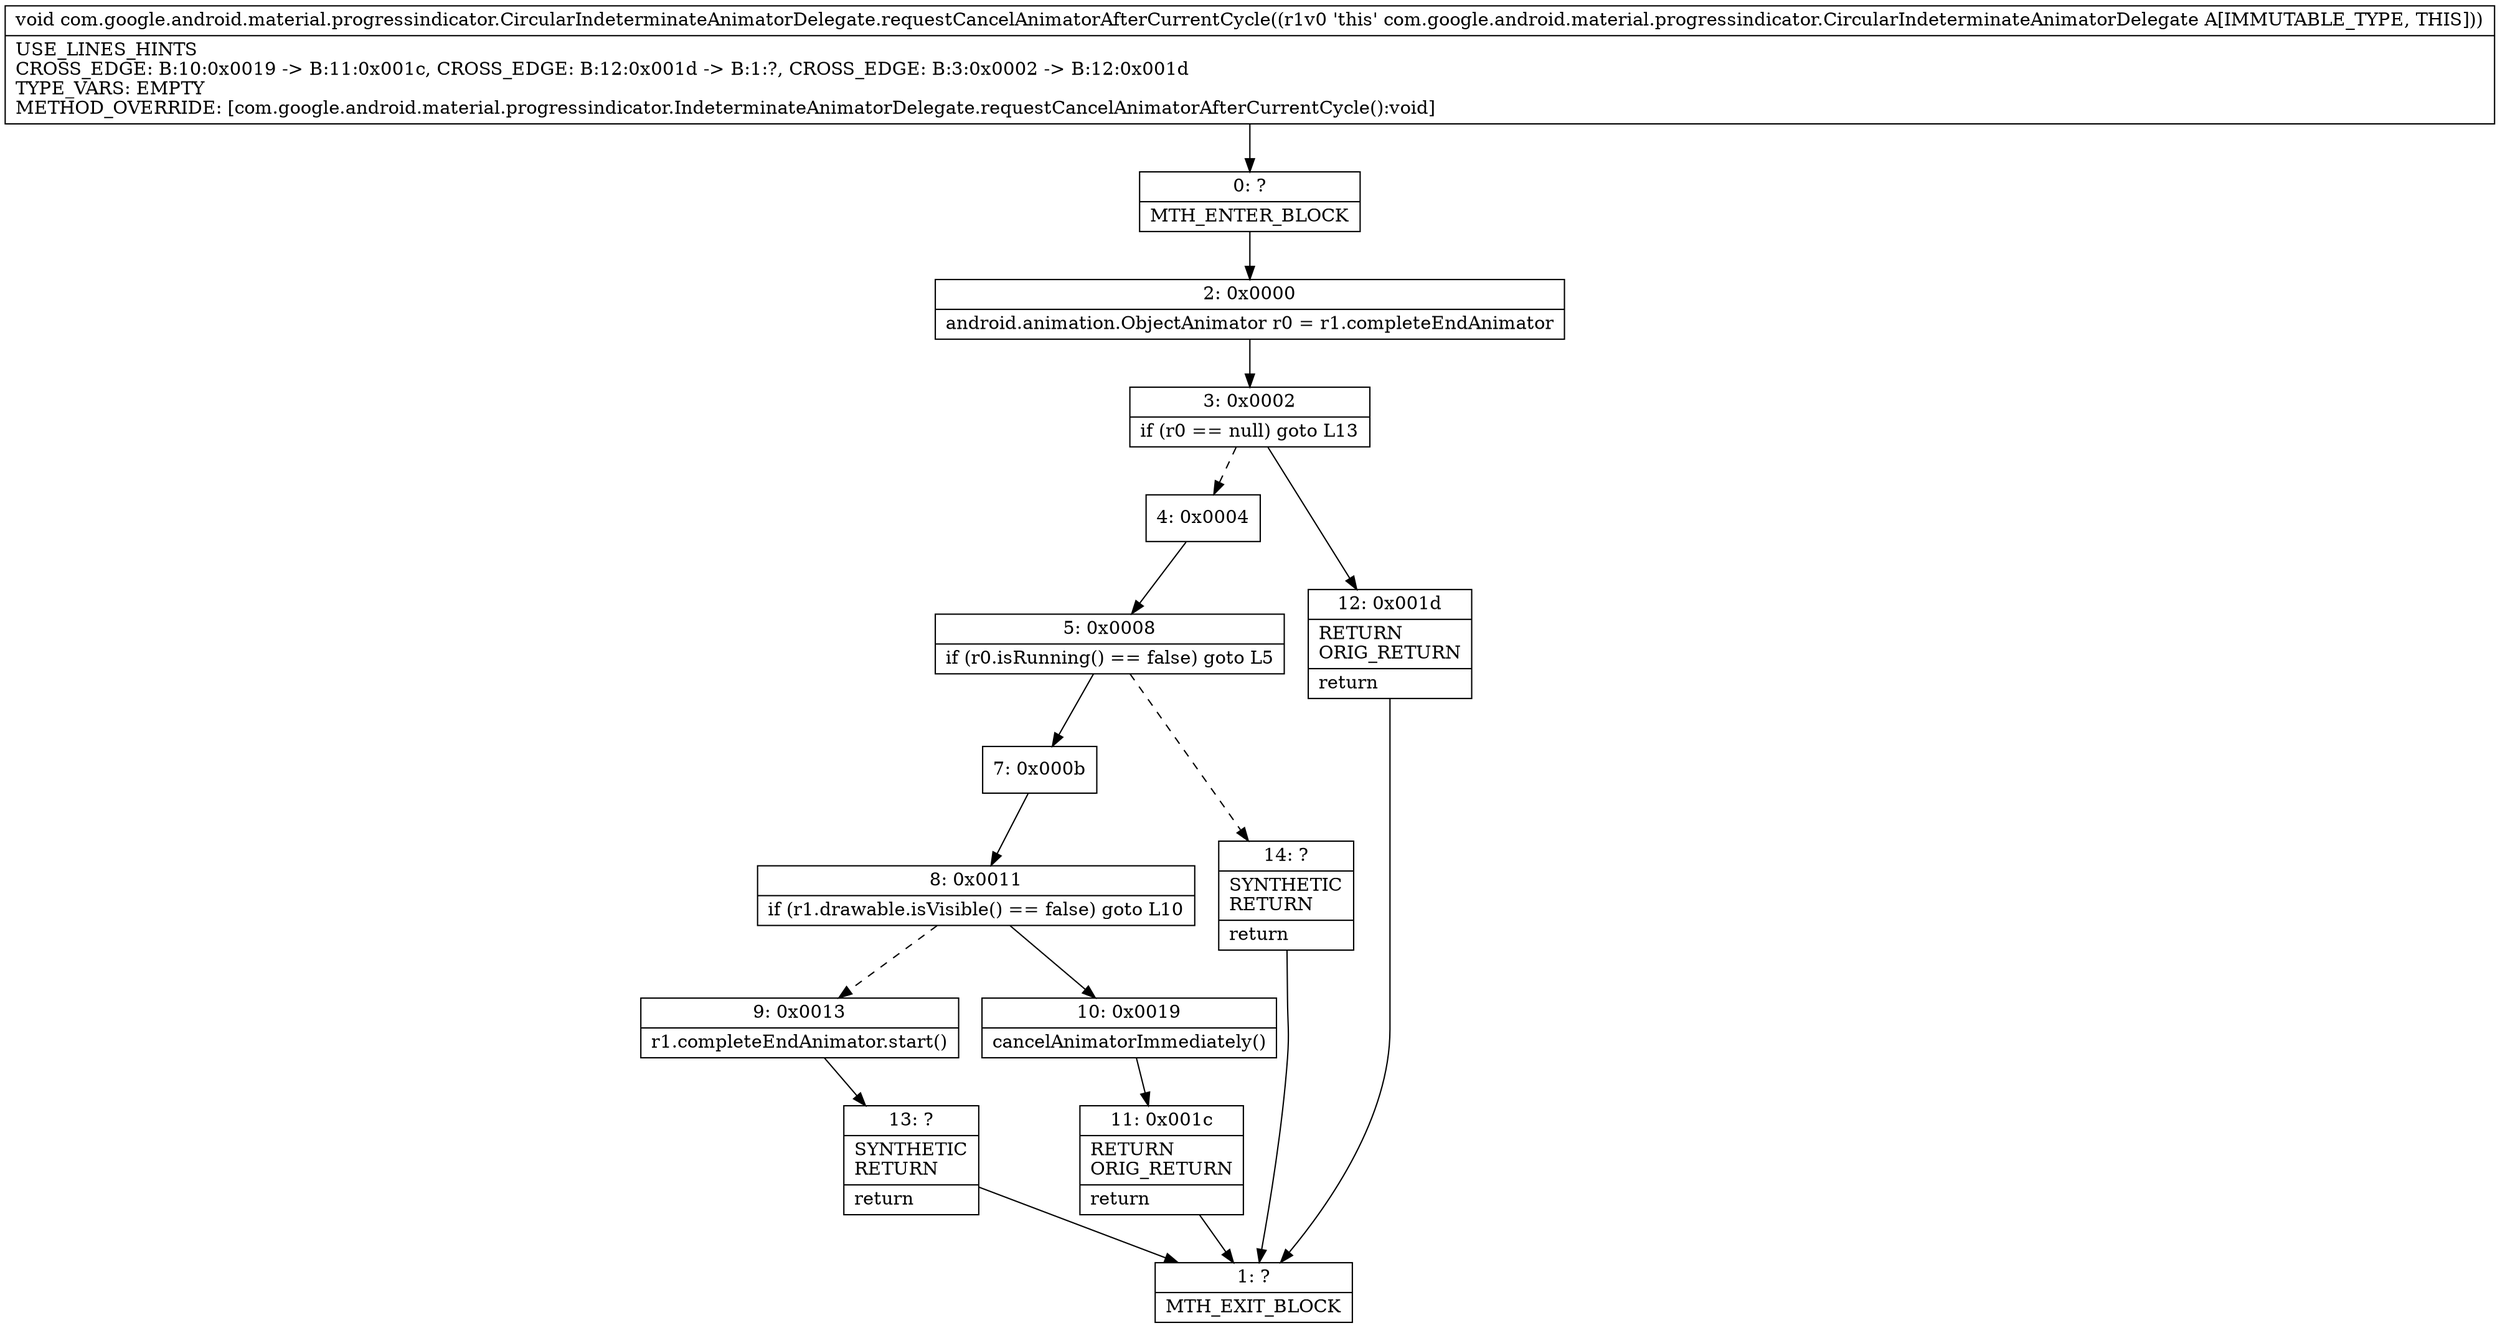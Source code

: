 digraph "CFG forcom.google.android.material.progressindicator.CircularIndeterminateAnimatorDelegate.requestCancelAnimatorAfterCurrentCycle()V" {
Node_0 [shape=record,label="{0\:\ ?|MTH_ENTER_BLOCK\l}"];
Node_2 [shape=record,label="{2\:\ 0x0000|android.animation.ObjectAnimator r0 = r1.completeEndAnimator\l}"];
Node_3 [shape=record,label="{3\:\ 0x0002|if (r0 == null) goto L13\l}"];
Node_4 [shape=record,label="{4\:\ 0x0004}"];
Node_5 [shape=record,label="{5\:\ 0x0008|if (r0.isRunning() == false) goto L5\l}"];
Node_7 [shape=record,label="{7\:\ 0x000b}"];
Node_8 [shape=record,label="{8\:\ 0x0011|if (r1.drawable.isVisible() == false) goto L10\l}"];
Node_9 [shape=record,label="{9\:\ 0x0013|r1.completeEndAnimator.start()\l}"];
Node_13 [shape=record,label="{13\:\ ?|SYNTHETIC\lRETURN\l|return\l}"];
Node_1 [shape=record,label="{1\:\ ?|MTH_EXIT_BLOCK\l}"];
Node_10 [shape=record,label="{10\:\ 0x0019|cancelAnimatorImmediately()\l}"];
Node_11 [shape=record,label="{11\:\ 0x001c|RETURN\lORIG_RETURN\l|return\l}"];
Node_14 [shape=record,label="{14\:\ ?|SYNTHETIC\lRETURN\l|return\l}"];
Node_12 [shape=record,label="{12\:\ 0x001d|RETURN\lORIG_RETURN\l|return\l}"];
MethodNode[shape=record,label="{void com.google.android.material.progressindicator.CircularIndeterminateAnimatorDelegate.requestCancelAnimatorAfterCurrentCycle((r1v0 'this' com.google.android.material.progressindicator.CircularIndeterminateAnimatorDelegate A[IMMUTABLE_TYPE, THIS]))  | USE_LINES_HINTS\lCROSS_EDGE: B:10:0x0019 \-\> B:11:0x001c, CROSS_EDGE: B:12:0x001d \-\> B:1:?, CROSS_EDGE: B:3:0x0002 \-\> B:12:0x001d\lTYPE_VARS: EMPTY\lMETHOD_OVERRIDE: [com.google.android.material.progressindicator.IndeterminateAnimatorDelegate.requestCancelAnimatorAfterCurrentCycle():void]\l}"];
MethodNode -> Node_0;Node_0 -> Node_2;
Node_2 -> Node_3;
Node_3 -> Node_4[style=dashed];
Node_3 -> Node_12;
Node_4 -> Node_5;
Node_5 -> Node_7;
Node_5 -> Node_14[style=dashed];
Node_7 -> Node_8;
Node_8 -> Node_9[style=dashed];
Node_8 -> Node_10;
Node_9 -> Node_13;
Node_13 -> Node_1;
Node_10 -> Node_11;
Node_11 -> Node_1;
Node_14 -> Node_1;
Node_12 -> Node_1;
}

